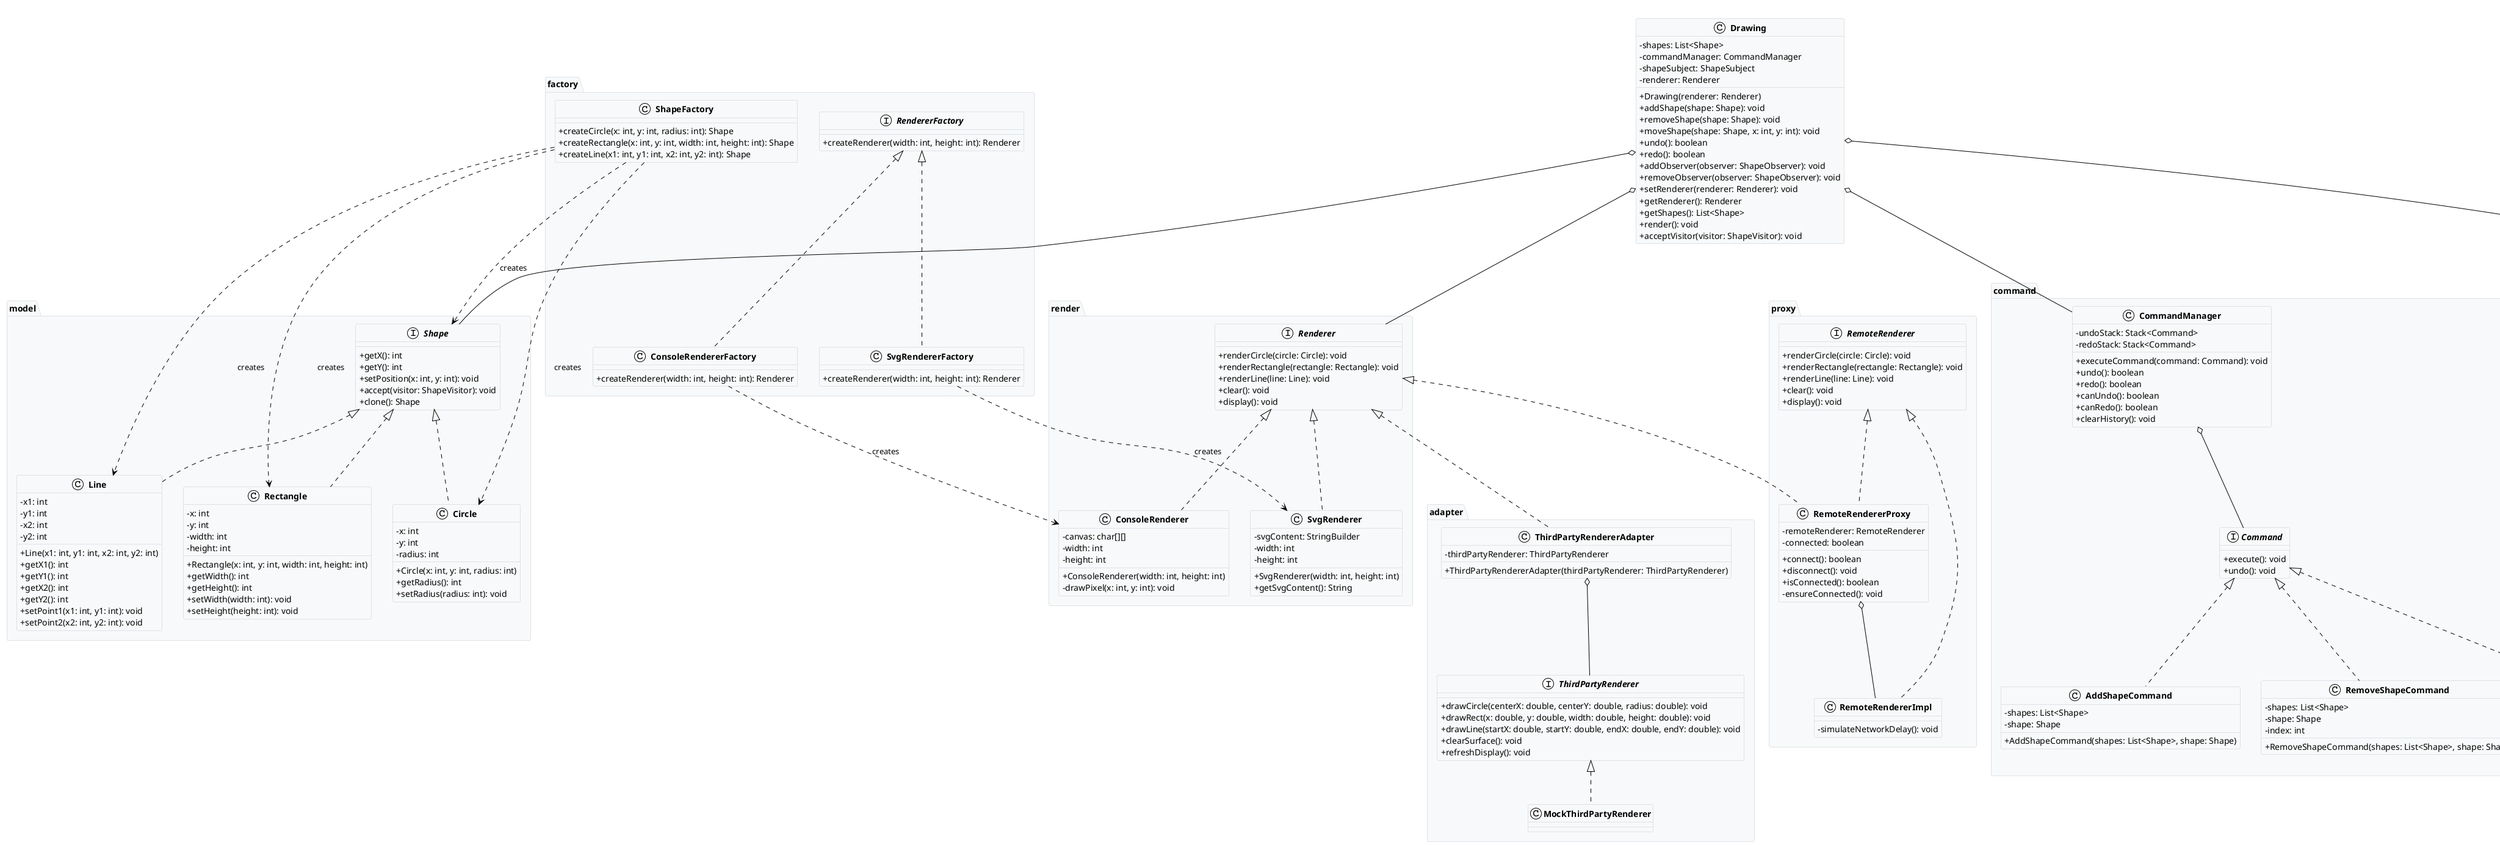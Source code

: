 @startuml 图形渲染系统-类图

' 设置主题和样式
!theme plain
skinparam classAttributeIconSize 0
skinparam classFontStyle bold
skinparam classBackgroundColor #F8F9FA
skinparam classBorderColor #DEE2E6
skinparam packageBackgroundColor #F8F9FA
skinparam packageBorderColor #DEE2E6

' 包定义
package "model" {
  interface Shape {
    +getX(): int
    +getY(): int
    +setPosition(x: int, y: int): void
    +accept(visitor: ShapeVisitor): void
    +clone(): Shape
  }
  
  class Circle {
    -x: int
    -y: int
    -radius: int
    +Circle(x: int, y: int, radius: int)
    +getRadius(): int
    +setRadius(radius: int): void
  }
  
  class Rectangle {
    -x: int
    -y: int
    -width: int
    -height: int
    +Rectangle(x: int, y: int, width: int, height: int)
    +getWidth(): int
    +getHeight(): int
    +setWidth(width: int): void
    +setHeight(height: int): void
  }
  
  class Line {
    -x1: int
    -y1: int
    -x2: int
    -y2: int
    +Line(x1: int, y1: int, x2: int, y2: int)
    +getX1(): int
    +getY1(): int
    +getX2(): int
    +getY2(): int
    +setPoint1(x1: int, y1: int): void
    +setPoint2(x2: int, y2: int): void
  }
}

package "factory" {
  class ShapeFactory {
    +createCircle(x: int, y: int, radius: int): Shape
    +createRectangle(x: int, y: int, width: int, height: int): Shape
    +createLine(x1: int, y1: int, x2: int, y2: int): Shape
  }
  
  interface RendererFactory {
    +createRenderer(width: int, height: int): Renderer
  }
  
  class SvgRendererFactory {
    +createRenderer(width: int, height: int): Renderer
  }
  
  class ConsoleRendererFactory {
    +createRenderer(width: int, height: int): Renderer
  }
}

package "render" {
  interface Renderer {
    +renderCircle(circle: Circle): void
    +renderRectangle(rectangle: Rectangle): void
    +renderLine(line: Line): void
    +clear(): void
    +display(): void
  }
  
  class SvgRenderer {
    -svgContent: StringBuilder
    -width: int
    -height: int
    +SvgRenderer(width: int, height: int)
    +getSvgContent(): String
  }
  
  class ConsoleRenderer {
    -canvas: char[][]
    -width: int
    -height: int
    +ConsoleRenderer(width: int, height: int)
    -drawPixel(x: int, y: int): void
  }
}

package "command" {
  interface Command {
    +execute(): void
    +undo(): void
  }
  
  class AddShapeCommand {
    -shapes: List<Shape>
    -shape: Shape
    +AddShapeCommand(shapes: List<Shape>, shape: Shape)
  }
  
  class RemoveShapeCommand {
    -shapes: List<Shape>
    -shape: Shape
    -index: int
    +RemoveShapeCommand(shapes: List<Shape>, shape: Shape)
  }
  
  class MoveShapeCommand {
    -shape: Shape
    -newX: int
    -newY: int
    -oldX: int
    -oldY: int
    +MoveShapeCommand(shape: Shape, newX: int, newY: int)
  }
  
  class CommandManager {
    -undoStack: Stack<Command>
    -redoStack: Stack<Command>
    +executeCommand(command: Command): void
    +undo(): boolean
    +redo(): boolean
    +canUndo(): boolean
    +canRedo(): boolean
    +clearHistory(): void
  }
}

package "visitor" {
  interface ShapeVisitor {
    +visit(circle: Circle): void
    +visit(rectangle: Rectangle): void
    +visit(line: Line): void
  }
  
  class JsonExportVisitor {
    -shapes: JSONArray
    +getJsonOutput(): String
    +clear(): void
  }
  
  class XmlExportVisitor {
    -document: Document
    -rootElement: Element
    +getXmlOutput(): String
    +clear(): void
  }
}

package "observer" {
  interface ShapeObserver {
    +onShapeAdded(shape: Shape): void
    +onShapeRemoved(shape: Shape): void
    +onShapeModified(shape: Shape): void
  }
  
  class ShapeSubject {
    -observers: List<ShapeObserver>
    +addObserver(observer: ShapeObserver): void
    +removeObserver(observer: ShapeObserver): void
    +notifyShapeAdded(shape: Shape): void
    +notifyShapeRemoved(shape: Shape): void
    +notifyShapeModified(shape: Shape): void
  }
  
  class ConsoleLogger {
  }
}

package "adapter" {
  interface ThirdPartyRenderer {
    +drawCircle(centerX: double, centerY: double, radius: double): void
    +drawRect(x: double, y: double, width: double, height: double): void
    +drawLine(startX: double, startY: double, endX: double, endY: double): void
    +clearSurface(): void
    +refreshDisplay(): void
  }
  
  class MockThirdPartyRenderer {
  }
  
  class ThirdPartyRendererAdapter {
    -thirdPartyRenderer: ThirdPartyRenderer
    +ThirdPartyRendererAdapter(thirdPartyRenderer: ThirdPartyRenderer)
  }
}

package "proxy" {
  interface RemoteRenderer {
    +renderCircle(circle: Circle): void
    +renderRectangle(rectangle: Rectangle): void
    +renderLine(line: Line): void
    +clear(): void
    +display(): void
  }
  
  class RemoteRendererImpl {
    -simulateNetworkDelay(): void
  }
  
  class RemoteRendererProxy {
    -remoteRenderer: RemoteRenderer
    -connected: boolean
    +connect(): boolean
    +disconnect(): void
    +isConnected(): boolean
    -ensureConnected(): void
  }
}

package "singleton" {
  class RenderingConfig {
    -instance: RenderingConfig {static}
    -defaultWidth: int
    -defaultHeight: int
    -defaultRendererType: String
    -debugMode: boolean
    -RenderingConfig()
    +getInstance(): RenderingConfig {static}
    +getDefaultWidth(): int
    +setDefaultWidth(width: int): void
    +getDefaultHeight(): int
    +setDefaultHeight(height: int): void
    +getDefaultRendererType(): String
    +setDefaultRendererType(type: String): void
    +isDebugMode(): boolean
    +setDebugMode(debug: boolean): void
  }
}

class Drawing {
  -shapes: List<Shape>
  -commandManager: CommandManager
  -shapeSubject: ShapeSubject
  -renderer: Renderer
  +Drawing(renderer: Renderer)
  +addShape(shape: Shape): void
  +removeShape(shape: Shape): void
  +moveShape(shape: Shape, x: int, y: int): void
  +undo(): boolean
  +redo(): boolean
  +addObserver(observer: ShapeObserver): void
  +removeObserver(observer: ShapeObserver): void
  +setRenderer(renderer: Renderer): void
  +getRenderer(): Renderer
  +getShapes(): List<Shape>
  +render(): void
  +acceptVisitor(visitor: ShapeVisitor): void
}

' 关系定义
Shape <|.. Circle
Shape <|.. Rectangle
Shape <|.. Line

ShapeFactory ..> Shape : creates
ShapeFactory ..> Circle : creates
ShapeFactory ..> Rectangle : creates
ShapeFactory ..> Line : creates

RendererFactory <|.. SvgRendererFactory
RendererFactory <|.. ConsoleRendererFactory

SvgRendererFactory ..> SvgRenderer : creates
ConsoleRendererFactory ..> ConsoleRenderer : creates

Renderer <|.. SvgRenderer
Renderer <|.. ConsoleRenderer
Renderer <|.. ThirdPartyRendererAdapter
Renderer <|.. RemoteRendererProxy

Command <|.. AddShapeCommand
Command <|.. RemoveShapeCommand
Command <|.. MoveShapeCommand

CommandManager o-- Command

ShapeVisitor <|.. JsonExportVisitor
ShapeVisitor <|.. XmlExportVisitor

ShapeObserver <|.. ConsoleLogger
ShapeSubject o-- ShapeObserver

ThirdPartyRenderer <|.. MockThirdPartyRenderer
ThirdPartyRendererAdapter o-- ThirdPartyRenderer

RemoteRenderer <|.. RemoteRendererImpl
RemoteRenderer <|.. RemoteRendererProxy
RemoteRendererProxy o-- RemoteRendererImpl

Drawing o-- Shape
Drawing o-- CommandManager
Drawing o-- ShapeSubject
Drawing o-- Renderer

@enduml